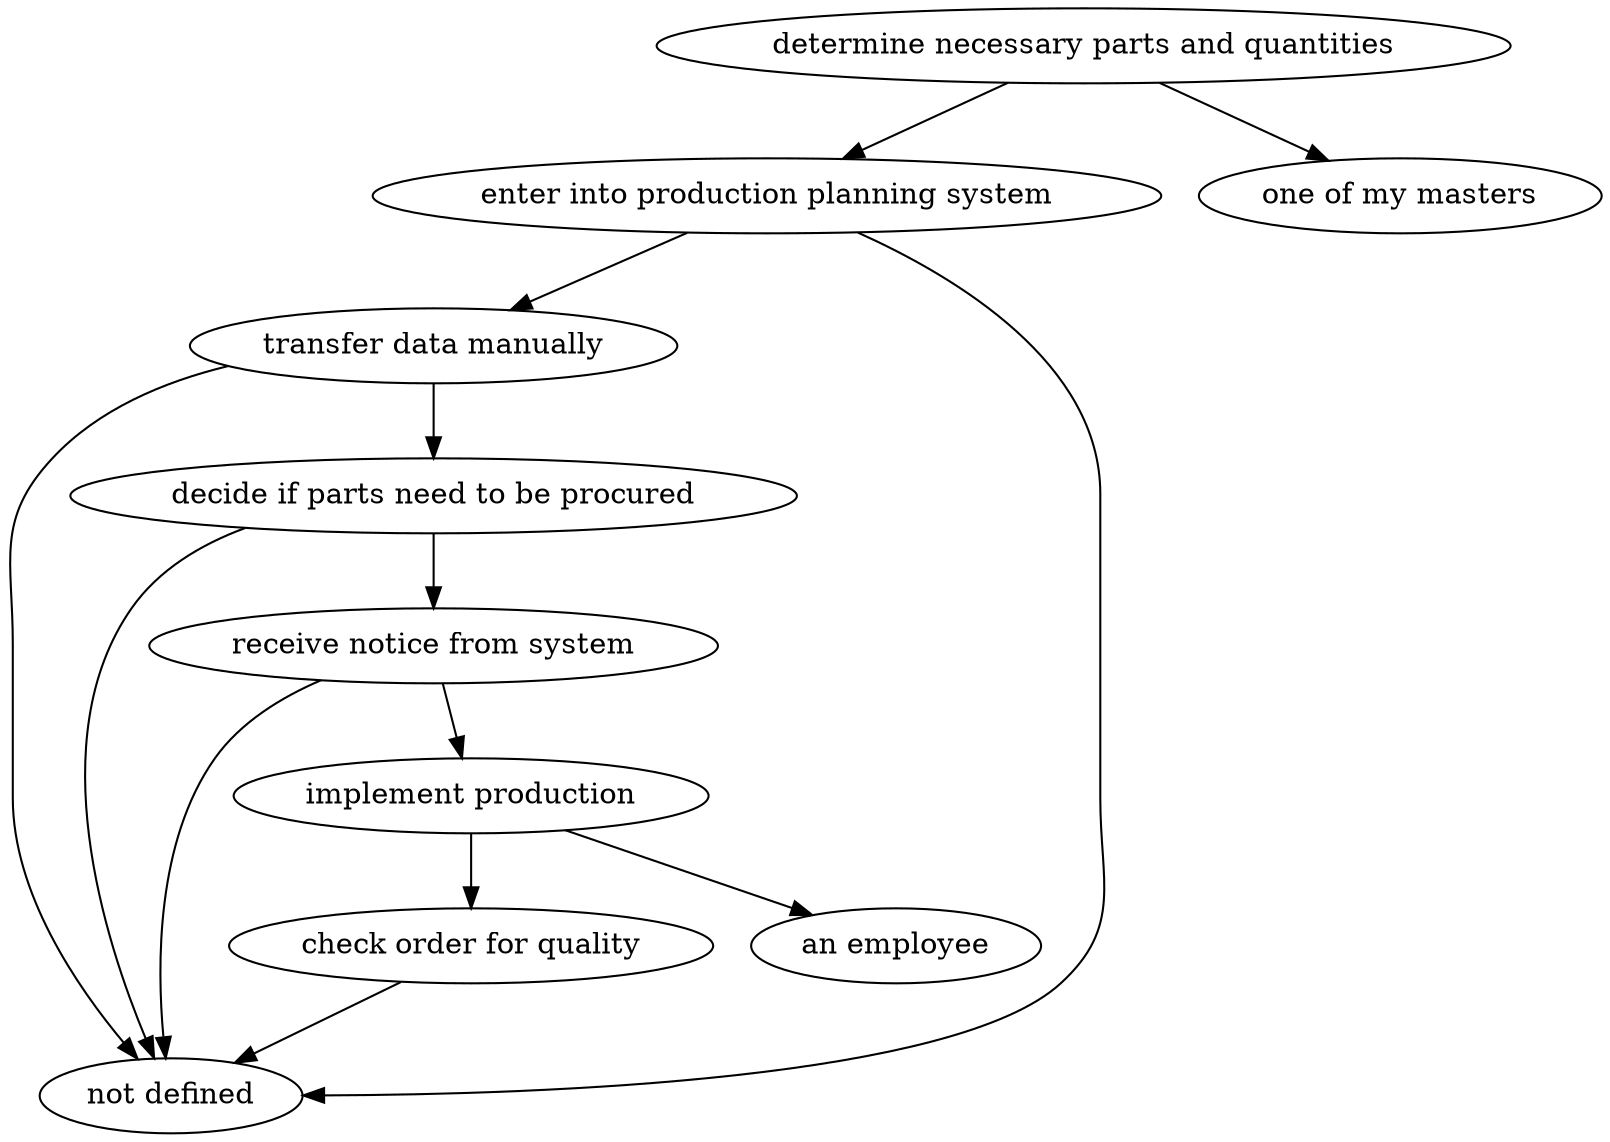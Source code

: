 strict digraph "doc-6.3" {
	graph [name="doc-6.3"];
	"determine necessary parts and quantities"	[attrs="{'type': 'Activity', 'label': 'determine necessary parts and quantities'}"];
	"enter into production planning system"	[attrs="{'type': 'Activity', 'label': 'enter into production planning system'}"];
	"determine necessary parts and quantities" -> "enter into production planning system"	[attrs="{'type': 'flow', 'label': 'flow'}"];
	"one of my masters"	[attrs="{'type': 'Actor', 'label': 'one of my masters'}"];
	"determine necessary parts and quantities" -> "one of my masters"	[attrs="{'type': 'actor performer', 'label': 'actor performer'}"];
	"transfer data manually"	[attrs="{'type': 'Activity', 'label': 'transfer data manually'}"];
	"enter into production planning system" -> "transfer data manually"	[attrs="{'type': 'flow', 'label': 'flow'}"];
	"not defined"	[attrs="{'type': 'Actor', 'label': 'not defined'}"];
	"enter into production planning system" -> "not defined"	[attrs="{'type': 'actor performer', 'label': 'actor performer'}"];
	"decide if parts need to be procured"	[attrs="{'type': 'Activity', 'label': 'decide if parts need to be procured'}"];
	"transfer data manually" -> "decide if parts need to be procured"	[attrs="{'type': 'flow', 'label': 'flow'}"];
	"transfer data manually" -> "not defined"	[attrs="{'type': 'actor performer', 'label': 'actor performer'}"];
	"receive notice from system"	[attrs="{'type': 'Activity', 'label': 'receive notice from system'}"];
	"decide if parts need to be procured" -> "receive notice from system"	[attrs="{'type': 'flow', 'label': 'flow'}"];
	"decide if parts need to be procured" -> "not defined"	[attrs="{'type': 'actor performer', 'label': 'actor performer'}"];
	"implement production"	[attrs="{'type': 'Activity', 'label': 'implement production'}"];
	"receive notice from system" -> "implement production"	[attrs="{'type': 'flow', 'label': 'flow'}"];
	"receive notice from system" -> "not defined"	[attrs="{'type': 'actor performer', 'label': 'actor performer'}"];
	"check order for quality"	[attrs="{'type': 'Activity', 'label': 'check order for quality'}"];
	"implement production" -> "check order for quality"	[attrs="{'type': 'flow', 'label': 'flow'}"];
	"an employee"	[attrs="{'type': 'Actor', 'label': 'an employee'}"];
	"implement production" -> "an employee"	[attrs="{'type': 'actor performer', 'label': 'actor performer'}"];
	"check order for quality" -> "not defined"	[attrs="{'type': 'actor performer', 'label': 'actor performer'}"];
}

